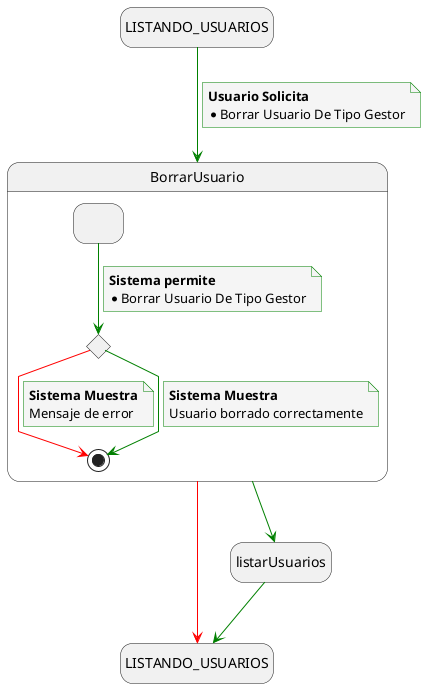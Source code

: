 @startuml borrar_usuario

skinparam {
  NoteBackgroundColor #whiteSmoke
  ArrowColor #green
  NoteBorderColor #green
  linetype polyline
}

hide empty description

state startState as "LISTANDO_USUARIOS"
state endState as "LISTANDO_USUARIOS"

startState --> BorrarUsuario
note on link
    <b>Usuario Solicita</b>
    * Borrar Usuario De Tipo Gestor
end note

BorrarUsuario --> listarUsuarios
BorrarUsuario -[#red]-> endState
listarUsuarios --> endState

state BorrarUsuario {
    state solicitudBorrarUsuario as " "
    state revisionBorrarUsuario <<choice>>
    
    solicitudBorrarUsuario --> revisionBorrarUsuario
    note on link
        <b>Sistema permite</b>
        * Borrar Usuario De Tipo Gestor
    end note

    revisionBorrarUsuario -[#red]-> [*]
    note on link
        <b>Sistema Muestra</b>
        Mensaje de error
    end note

   revisionBorrarUsuario --> [*]
    note on link
        <b>Sistema Muestra</b>
        Usuario borrado correctamente
    end note
}

@enduml